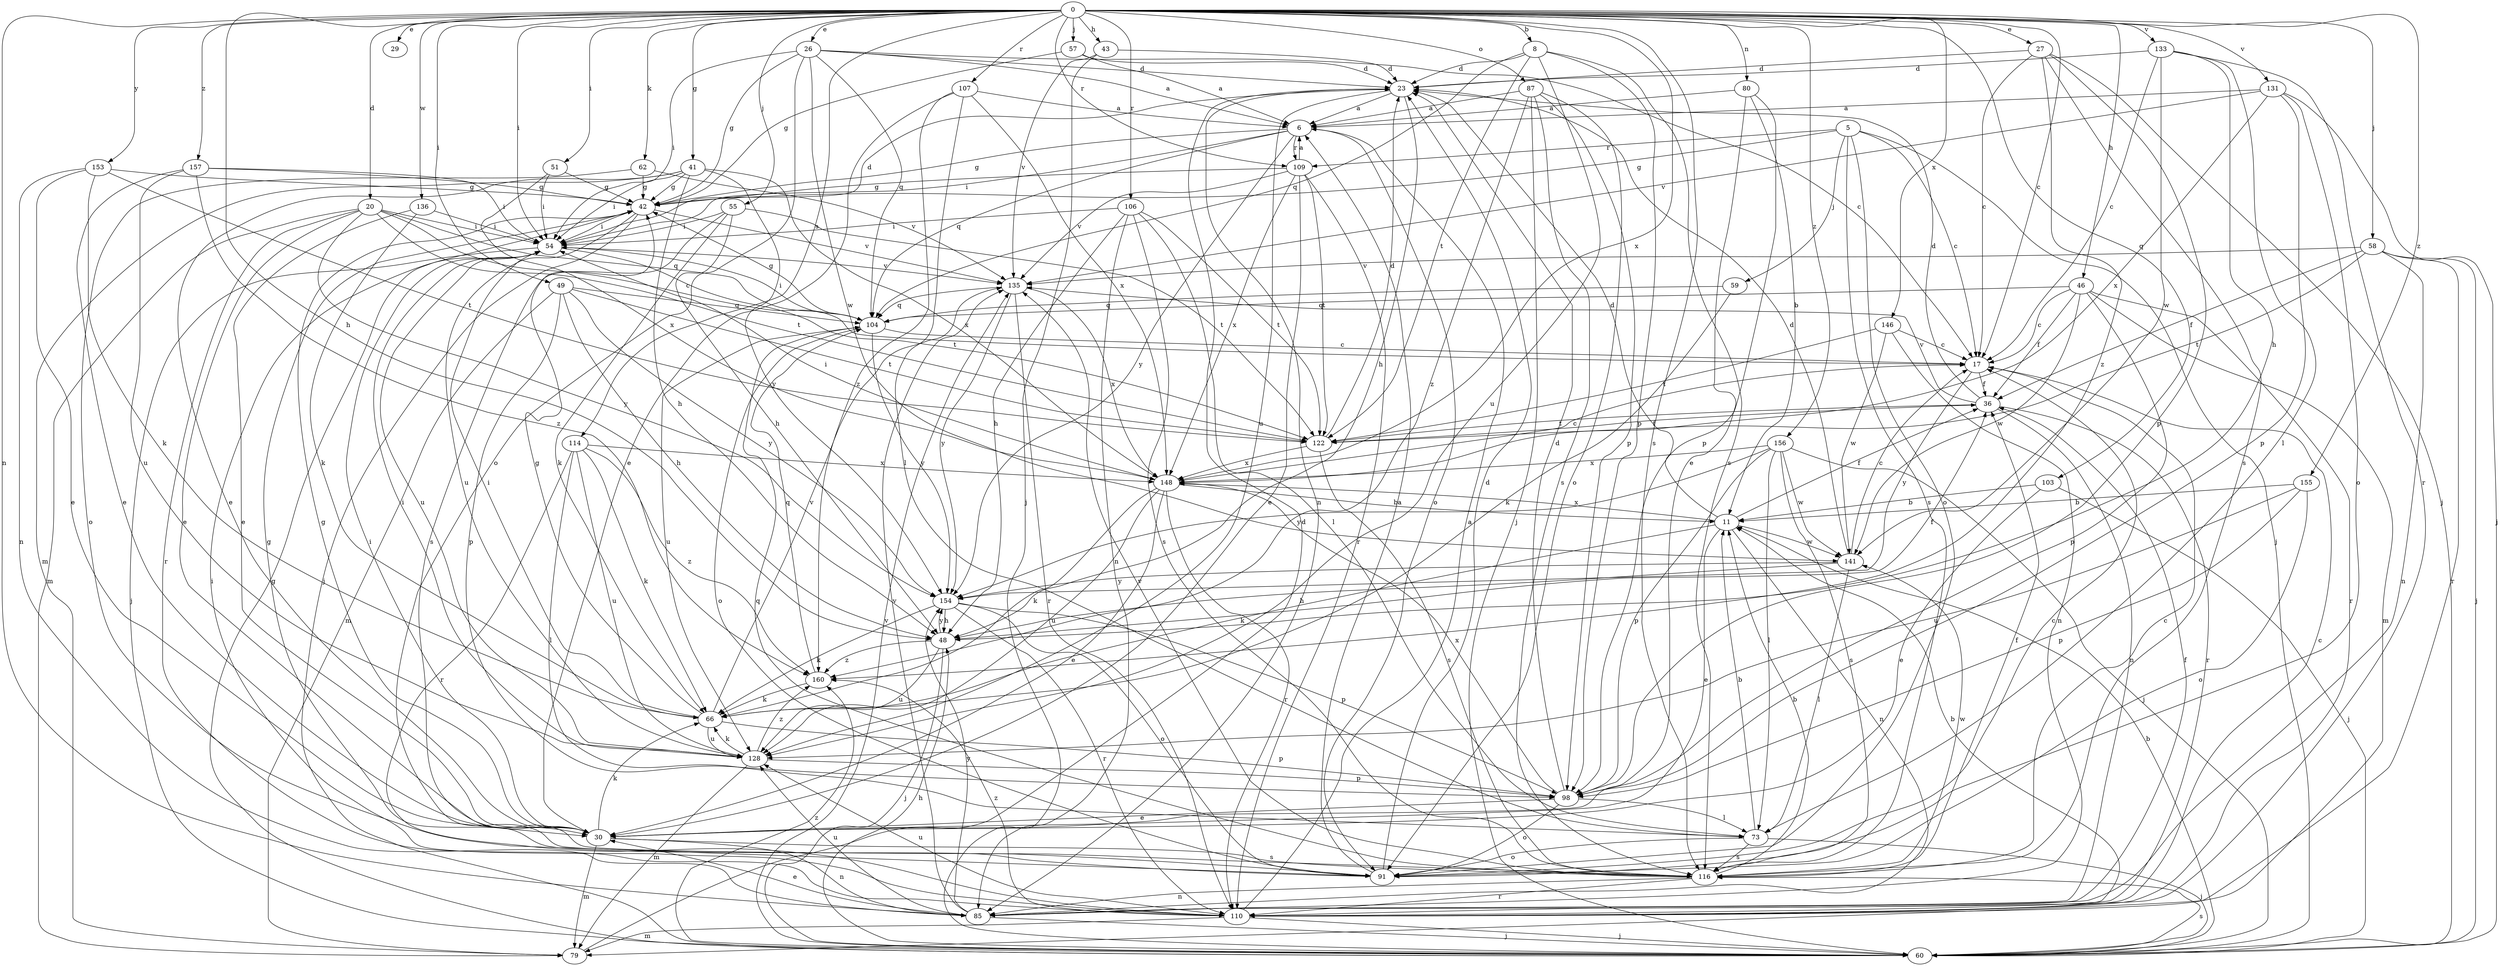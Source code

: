 strict digraph  {
0;
5;
6;
8;
11;
17;
20;
23;
26;
27;
29;
30;
36;
41;
42;
43;
46;
48;
49;
51;
54;
55;
57;
58;
59;
60;
62;
66;
73;
79;
80;
85;
87;
91;
98;
103;
104;
106;
107;
109;
110;
114;
116;
122;
128;
131;
133;
135;
136;
141;
146;
148;
153;
154;
155;
156;
157;
160;
0 -> 8  [label=b];
0 -> 17  [label=c];
0 -> 20  [label=d];
0 -> 26  [label=e];
0 -> 27  [label=e];
0 -> 29  [label=e];
0 -> 41  [label=g];
0 -> 43  [label=h];
0 -> 46  [label=h];
0 -> 48  [label=h];
0 -> 49  [label=i];
0 -> 51  [label=i];
0 -> 54  [label=i];
0 -> 55  [label=j];
0 -> 57  [label=j];
0 -> 58  [label=j];
0 -> 62  [label=k];
0 -> 80  [label=n];
0 -> 85  [label=n];
0 -> 87  [label=o];
0 -> 103  [label=q];
0 -> 106  [label=r];
0 -> 107  [label=r];
0 -> 109  [label=r];
0 -> 114  [label=s];
0 -> 116  [label=s];
0 -> 131  [label=v];
0 -> 133  [label=v];
0 -> 136  [label=w];
0 -> 146  [label=x];
0 -> 148  [label=x];
0 -> 153  [label=y];
0 -> 155  [label=z];
0 -> 156  [label=z];
0 -> 157  [label=z];
5 -> 17  [label=c];
5 -> 42  [label=g];
5 -> 59  [label=j];
5 -> 60  [label=j];
5 -> 91  [label=o];
5 -> 109  [label=r];
5 -> 116  [label=s];
6 -> 42  [label=g];
6 -> 54  [label=i];
6 -> 91  [label=o];
6 -> 104  [label=q];
6 -> 109  [label=r];
6 -> 154  [label=y];
8 -> 23  [label=d];
8 -> 98  [label=p];
8 -> 104  [label=q];
8 -> 116  [label=s];
8 -> 122  [label=t];
8 -> 128  [label=u];
11 -> 23  [label=d];
11 -> 30  [label=e];
11 -> 36  [label=f];
11 -> 66  [label=k];
11 -> 85  [label=n];
11 -> 141  [label=w];
11 -> 148  [label=x];
17 -> 36  [label=f];
17 -> 154  [label=y];
20 -> 17  [label=c];
20 -> 30  [label=e];
20 -> 54  [label=i];
20 -> 79  [label=m];
20 -> 104  [label=q];
20 -> 110  [label=r];
20 -> 122  [label=t];
20 -> 154  [label=y];
23 -> 6  [label=a];
23 -> 48  [label=h];
23 -> 85  [label=n];
23 -> 128  [label=u];
26 -> 6  [label=a];
26 -> 17  [label=c];
26 -> 23  [label=d];
26 -> 42  [label=g];
26 -> 54  [label=i];
26 -> 91  [label=o];
26 -> 104  [label=q];
26 -> 141  [label=w];
27 -> 17  [label=c];
27 -> 23  [label=d];
27 -> 60  [label=j];
27 -> 98  [label=p];
27 -> 116  [label=s];
27 -> 160  [label=z];
30 -> 42  [label=g];
30 -> 54  [label=i];
30 -> 66  [label=k];
30 -> 79  [label=m];
30 -> 85  [label=n];
30 -> 116  [label=s];
36 -> 23  [label=d];
36 -> 85  [label=n];
36 -> 110  [label=r];
36 -> 122  [label=t];
36 -> 135  [label=v];
41 -> 30  [label=e];
41 -> 42  [label=g];
41 -> 48  [label=h];
41 -> 54  [label=i];
41 -> 79  [label=m];
41 -> 148  [label=x];
41 -> 154  [label=y];
42 -> 54  [label=i];
42 -> 60  [label=j];
42 -> 128  [label=u];
42 -> 135  [label=v];
43 -> 23  [label=d];
43 -> 60  [label=j];
43 -> 135  [label=v];
46 -> 17  [label=c];
46 -> 36  [label=f];
46 -> 79  [label=m];
46 -> 98  [label=p];
46 -> 104  [label=q];
46 -> 110  [label=r];
46 -> 141  [label=w];
48 -> 36  [label=f];
48 -> 60  [label=j];
48 -> 128  [label=u];
48 -> 154  [label=y];
48 -> 160  [label=z];
49 -> 48  [label=h];
49 -> 79  [label=m];
49 -> 98  [label=p];
49 -> 104  [label=q];
49 -> 122  [label=t];
49 -> 154  [label=y];
51 -> 42  [label=g];
51 -> 54  [label=i];
51 -> 148  [label=x];
54 -> 23  [label=d];
54 -> 60  [label=j];
54 -> 122  [label=t];
54 -> 128  [label=u];
54 -> 135  [label=v];
55 -> 48  [label=h];
55 -> 54  [label=i];
55 -> 66  [label=k];
55 -> 116  [label=s];
55 -> 122  [label=t];
57 -> 6  [label=a];
57 -> 23  [label=d];
57 -> 42  [label=g];
58 -> 36  [label=f];
58 -> 60  [label=j];
58 -> 85  [label=n];
58 -> 110  [label=r];
58 -> 122  [label=t];
58 -> 135  [label=v];
59 -> 66  [label=k];
59 -> 104  [label=q];
60 -> 11  [label=b];
60 -> 42  [label=g];
60 -> 48  [label=h];
60 -> 116  [label=s];
60 -> 135  [label=v];
60 -> 160  [label=z];
62 -> 42  [label=g];
62 -> 91  [label=o];
62 -> 135  [label=v];
66 -> 42  [label=g];
66 -> 54  [label=i];
66 -> 98  [label=p];
66 -> 128  [label=u];
66 -> 135  [label=v];
73 -> 11  [label=b];
73 -> 60  [label=j];
73 -> 91  [label=o];
73 -> 116  [label=s];
79 -> 23  [label=d];
80 -> 6  [label=a];
80 -> 11  [label=b];
80 -> 30  [label=e];
80 -> 98  [label=p];
85 -> 30  [label=e];
85 -> 36  [label=f];
85 -> 60  [label=j];
85 -> 128  [label=u];
85 -> 135  [label=v];
85 -> 154  [label=y];
87 -> 6  [label=a];
87 -> 60  [label=j];
87 -> 91  [label=o];
87 -> 98  [label=p];
87 -> 116  [label=s];
87 -> 160  [label=z];
91 -> 6  [label=a];
91 -> 17  [label=c];
91 -> 23  [label=d];
91 -> 42  [label=g];
98 -> 23  [label=d];
98 -> 30  [label=e];
98 -> 73  [label=l];
98 -> 91  [label=o];
98 -> 148  [label=x];
103 -> 11  [label=b];
103 -> 30  [label=e];
103 -> 60  [label=j];
104 -> 17  [label=c];
104 -> 42  [label=g];
104 -> 54  [label=i];
104 -> 91  [label=o];
104 -> 128  [label=u];
104 -> 154  [label=y];
106 -> 48  [label=h];
106 -> 54  [label=i];
106 -> 73  [label=l];
106 -> 85  [label=n];
106 -> 116  [label=s];
106 -> 122  [label=t];
107 -> 6  [label=a];
107 -> 30  [label=e];
107 -> 73  [label=l];
107 -> 148  [label=x];
107 -> 160  [label=z];
109 -> 6  [label=a];
109 -> 30  [label=e];
109 -> 42  [label=g];
109 -> 110  [label=r];
109 -> 122  [label=t];
109 -> 135  [label=v];
109 -> 148  [label=x];
110 -> 6  [label=a];
110 -> 11  [label=b];
110 -> 17  [label=c];
110 -> 54  [label=i];
110 -> 60  [label=j];
110 -> 79  [label=m];
110 -> 128  [label=u];
110 -> 160  [label=z];
114 -> 66  [label=k];
114 -> 73  [label=l];
114 -> 110  [label=r];
114 -> 128  [label=u];
114 -> 148  [label=x];
114 -> 160  [label=z];
116 -> 11  [label=b];
116 -> 17  [label=c];
116 -> 36  [label=f];
116 -> 85  [label=n];
116 -> 104  [label=q];
116 -> 110  [label=r];
116 -> 135  [label=v];
116 -> 141  [label=w];
122 -> 23  [label=d];
122 -> 36  [label=f];
122 -> 116  [label=s];
122 -> 148  [label=x];
128 -> 54  [label=i];
128 -> 66  [label=k];
128 -> 79  [label=m];
128 -> 98  [label=p];
128 -> 160  [label=z];
131 -> 6  [label=a];
131 -> 60  [label=j];
131 -> 91  [label=o];
131 -> 98  [label=p];
131 -> 135  [label=v];
131 -> 148  [label=x];
133 -> 17  [label=c];
133 -> 23  [label=d];
133 -> 48  [label=h];
133 -> 73  [label=l];
133 -> 110  [label=r];
133 -> 141  [label=w];
135 -> 104  [label=q];
135 -> 110  [label=r];
135 -> 148  [label=x];
135 -> 154  [label=y];
136 -> 30  [label=e];
136 -> 54  [label=i];
136 -> 66  [label=k];
141 -> 17  [label=c];
141 -> 23  [label=d];
141 -> 48  [label=h];
141 -> 73  [label=l];
141 -> 154  [label=y];
146 -> 17  [label=c];
146 -> 85  [label=n];
146 -> 122  [label=t];
146 -> 141  [label=w];
148 -> 11  [label=b];
148 -> 17  [label=c];
148 -> 30  [label=e];
148 -> 54  [label=i];
148 -> 66  [label=k];
148 -> 110  [label=r];
148 -> 128  [label=u];
153 -> 30  [label=e];
153 -> 42  [label=g];
153 -> 66  [label=k];
153 -> 85  [label=n];
153 -> 122  [label=t];
154 -> 48  [label=h];
154 -> 66  [label=k];
154 -> 91  [label=o];
154 -> 98  [label=p];
154 -> 110  [label=r];
155 -> 11  [label=b];
155 -> 91  [label=o];
155 -> 98  [label=p];
155 -> 128  [label=u];
156 -> 60  [label=j];
156 -> 73  [label=l];
156 -> 98  [label=p];
156 -> 116  [label=s];
156 -> 141  [label=w];
156 -> 148  [label=x];
156 -> 154  [label=y];
157 -> 30  [label=e];
157 -> 42  [label=g];
157 -> 54  [label=i];
157 -> 128  [label=u];
157 -> 160  [label=z];
160 -> 66  [label=k];
160 -> 104  [label=q];
}
